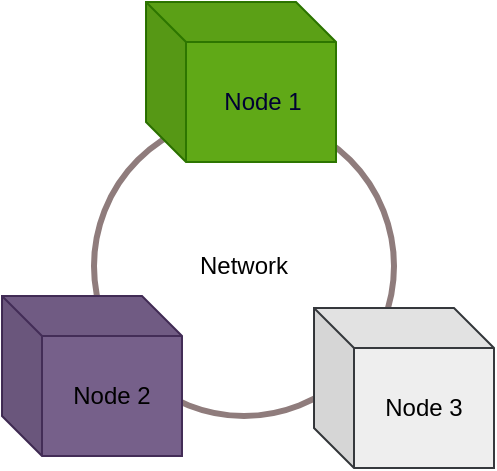 <mxfile version="24.0.4" type="device">
  <diagram name="Page-1" id="RdqulzlK_kU-_y7ZQPbA">
    <mxGraphModel dx="357" dy="622" grid="0" gridSize="10" guides="0" tooltips="1" connect="1" arrows="1" fold="1" page="1" pageScale="1" pageWidth="827" pageHeight="1169" math="0" shadow="0">
      <root>
        <mxCell id="0" />
        <mxCell id="1" parent="0" />
        <mxCell id="CsiMGZu-QoB_lH6DOQJS-4" value="Network" style="ellipse;whiteSpace=wrap;html=1;aspect=fixed;fillColor=none;strokeColor=#8F7C7C;strokeWidth=3;" parent="1" vertex="1">
          <mxGeometry x="210" y="210" width="150" height="150" as="geometry" />
        </mxCell>
        <mxCell id="CsiMGZu-QoB_lH6DOQJS-1" value="Node 1" style="shape=cube;html=1;boundedLbl=1;backgroundOutline=1;darkOpacity=0.05;darkOpacity2=0.1;size=20;fillStyle=solid;fillColor=#60a917;fontColor=#000033;strokeColor=#2D7600;" parent="1" vertex="1">
          <mxGeometry x="236" y="153" width="95" height="80" as="geometry" />
        </mxCell>
        <mxCell id="CsiMGZu-QoB_lH6DOQJS-2" value="Node 2" style="shape=cube;whiteSpace=wrap;html=1;boundedLbl=1;backgroundOutline=1;darkOpacity=0.05;darkOpacity2=0.1;size=20;fillColor=#76608a;fontColor=#000000;strokeColor=#432D57;" parent="1" vertex="1">
          <mxGeometry x="164" y="300" width="90" height="80" as="geometry" />
        </mxCell>
        <mxCell id="CsiMGZu-QoB_lH6DOQJS-3" value="Node 3" style="shape=cube;whiteSpace=wrap;html=1;boundedLbl=1;backgroundOutline=1;darkOpacity=0.05;darkOpacity2=0.1;size=20;fillColor=#eeeeee;strokeColor=#36393d;fontColor=#000000;" parent="1" vertex="1">
          <mxGeometry x="320" y="306" width="90" height="80" as="geometry" />
        </mxCell>
      </root>
    </mxGraphModel>
  </diagram>
</mxfile>
